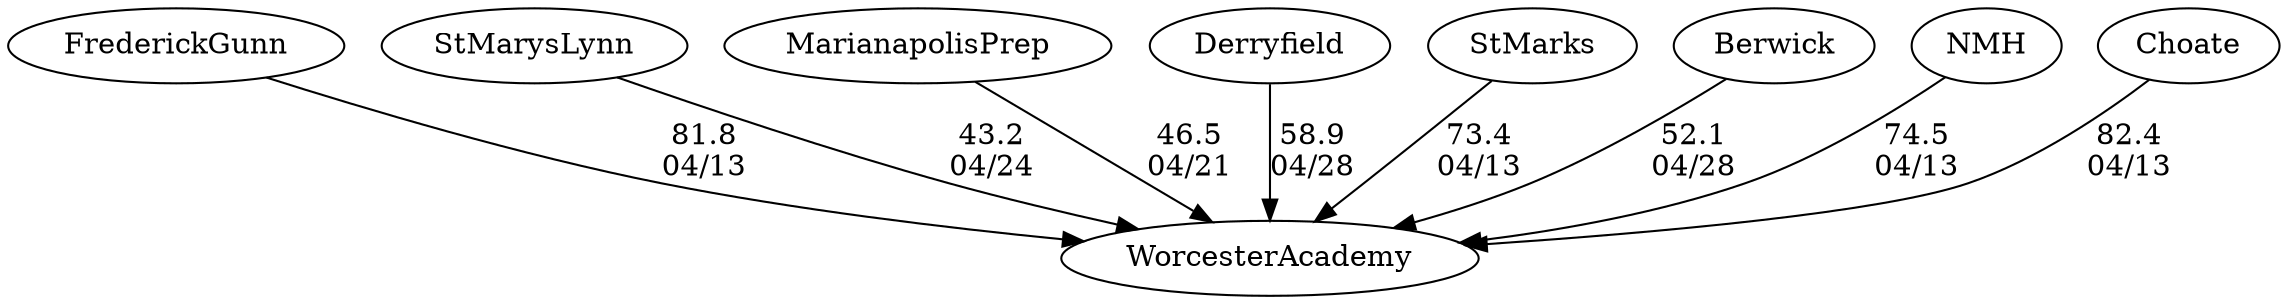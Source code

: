 digraph girls1foursWorcesterAcademy {FrederickGunn [URL="girls1foursWorcesterAcademyFrederickGunn.html"];StMarysLynn [URL="girls1foursWorcesterAcademyStMarysLynn.html"];WorcesterAcademy [URL="girls1foursWorcesterAcademyWorcesterAcademy.html"];MarianapolisPrep [URL="girls1foursWorcesterAcademyMarianapolisPrep.html"];Derryfield [URL="girls1foursWorcesterAcademyDerryfield.html"];StMarks [URL="girls1foursWorcesterAcademyStMarks.html"];Berwick [URL="girls1foursWorcesterAcademyBerwick.html"];NMH [URL="girls1foursWorcesterAcademyNMH.html"];Choate [URL="girls1foursWorcesterAcademyChoate.html"];MarianapolisPrep -> WorcesterAcademy[label="46.5
04/21", weight="54", tooltip="NEIRA Boys & Girls Fours,Worcester Academy vs. Bancroft and Marianapolis Prep			
Distance: 1500 meters Conditions: Steady 10-12 mph tail/cross wind throughout the races. Minimal chop. Comments: In the BV2 event, Worcester Academy's BV2 shell placed first and BV3 shell placed second. A friendly mixed Novice 4+ was also held with Bancroft vs. Worcester Academy.
None", URL="https://www.row2k.com/results/resultspage.cfm?UID=DE1377E8919904D6083B1C51335B1F5A&cat=5", random="random"]; 
StMarysLynn -> WorcesterAcademy[label="43.2
04/24", weight="57", tooltip="NEIRA Boys & Girls Fours,Bancroft School vs Worcester Academy, Medford High School, Eagle Hill, St. Mary's Lynn			
Distance: 1500m Conditions: All races experienced strong tailwinds. Wind was 15mph with strong gusts. The wind increased as the Boys 2V boat went down the course and the race was paused. Once conditions died back to 15mph races resumed. Once conditions died back down to a 15-17 tail wind, races resumed. Comments: Race order was Boys Novice, Girls Novice/Novice Mix, B3v, B2V, G1V, B1V. For recording purposes Boys Novice will be recorded as the Boys fourth boat. The girls novice/novice mix will be recorded as GV2 (please note the novice mix boat (Eagle Hill) was a mix of talent and more of a friendly race to get rowers to race). Due to wind Boys Novice started at the 1400 mark.
None", URL="https://www.row2k.com/results/resultspage.cfm?UID=3A9AECAD0028655DE1534F4A0A0DE8B2&cat=5", random="random"]; 
Derryfield -> WorcesterAcademy[label="58.9
04/28", weight="42", tooltip="NEIRA Boys & Girls Fours,Worcester Academy vs Bancroft School, Berwick Academy and Derryfield School			
Distance: 1500 m Conditions: All races experienced a tailwind of approximately 8-10 mph and light chop. Comments: Race order was B1V, G1V, B2V, B3V, BN1/GN1. Notes: In G1V race, Derryfield 2V raced as Derryfield B. In B3 race, Berwick 4V raced as Berwick B. A novice race has been recorded under the B4V event and consisted of Berwick BN1, Derryfield GN1 and Worcester Academy GN1.
None", URL="https://www.row2k.com/results/resultspage.cfm?UID=81067D27DF71795C160BB3CEFD091670&cat=5", random="random"]; 
Berwick -> WorcesterAcademy[label="52.1
04/28", weight="48", tooltip="NEIRA Boys & Girls Fours,Worcester Academy vs Bancroft School, Berwick Academy and Derryfield School			
Distance: 1500 m Conditions: All races experienced a tailwind of approximately 8-10 mph and light chop. Comments: Race order was B1V, G1V, B2V, B3V, BN1/GN1. Notes: In G1V race, Derryfield 2V raced as Derryfield B. In B3 race, Berwick 4V raced as Berwick B. A novice race has been recorded under the B4V event and consisted of Berwick BN1, Derryfield GN1 and Worcester Academy GN1.
None", URL="https://www.row2k.com/results/resultspage.cfm?UID=81067D27DF71795C160BB3CEFD091670&cat=5", random="random"]; 
Choate -> WorcesterAcademy[label="82.4
04/13", weight="18", tooltip="NEIRA Boys & Girls Fours,St. Marks, F. Gunn, NMH, Choate, Worcester Academy, Bancroft			
Distance: 1500m Conditions: A prevailing 12-14mph crosswind shifting to a cross/tail for some races. Two small short-lived squalls came through with wind gusts over 30mph. Other times, gusts were up to 24mph. Conditions gradually improved over the course of the races. Comments: Race order was B3-G4-B2-G1-B1-G2-G3. There was no B4 race. Races aren't comparable because of very shifty conditions. Boys 2V started 50m over the line.
None", URL="https://www.row2k.com/results/resultspage.cfm?UID=9C1DB7774C31E9EA330687778E1F93EB&cat=5", random="random"]; 
FrederickGunn -> WorcesterAcademy[label="81.8
04/13", weight="19", tooltip="NEIRA Boys & Girls Fours,St. Marks, F. Gunn, NMH, Choate, Worcester Academy, Bancroft			
Distance: 1500m Conditions: A prevailing 12-14mph crosswind shifting to a cross/tail for some races. Two small short-lived squalls came through with wind gusts over 30mph. Other times, gusts were up to 24mph. Conditions gradually improved over the course of the races. Comments: Race order was B3-G4-B2-G1-B1-G2-G3. There was no B4 race. Races aren't comparable because of very shifty conditions. Boys 2V started 50m over the line.
None", URL="https://www.row2k.com/results/resultspage.cfm?UID=9C1DB7774C31E9EA330687778E1F93EB&cat=5", random="random"]; 
NMH -> WorcesterAcademy[label="74.5
04/13", weight="26", tooltip="NEIRA Boys & Girls Fours,St. Marks, F. Gunn, NMH, Choate, Worcester Academy, Bancroft			
Distance: 1500m Conditions: A prevailing 12-14mph crosswind shifting to a cross/tail for some races. Two small short-lived squalls came through with wind gusts over 30mph. Other times, gusts were up to 24mph. Conditions gradually improved over the course of the races. Comments: Race order was B3-G4-B2-G1-B1-G2-G3. There was no B4 race. Races aren't comparable because of very shifty conditions. Boys 2V started 50m over the line.
None", URL="https://www.row2k.com/results/resultspage.cfm?UID=9C1DB7774C31E9EA330687778E1F93EB&cat=5", random="random"]; 
StMarks -> WorcesterAcademy[label="73.4
04/13", weight="27", tooltip="NEIRA Boys & Girls Fours,St. Marks, F. Gunn, NMH, Choate, Worcester Academy, Bancroft			
Distance: 1500m Conditions: A prevailing 12-14mph crosswind shifting to a cross/tail for some races. Two small short-lived squalls came through with wind gusts over 30mph. Other times, gusts were up to 24mph. Conditions gradually improved over the course of the races. Comments: Race order was B3-G4-B2-G1-B1-G2-G3. There was no B4 race. Races aren't comparable because of very shifty conditions. Boys 2V started 50m over the line.
None", URL="https://www.row2k.com/results/resultspage.cfm?UID=9C1DB7774C31E9EA330687778E1F93EB&cat=5", random="random"]}